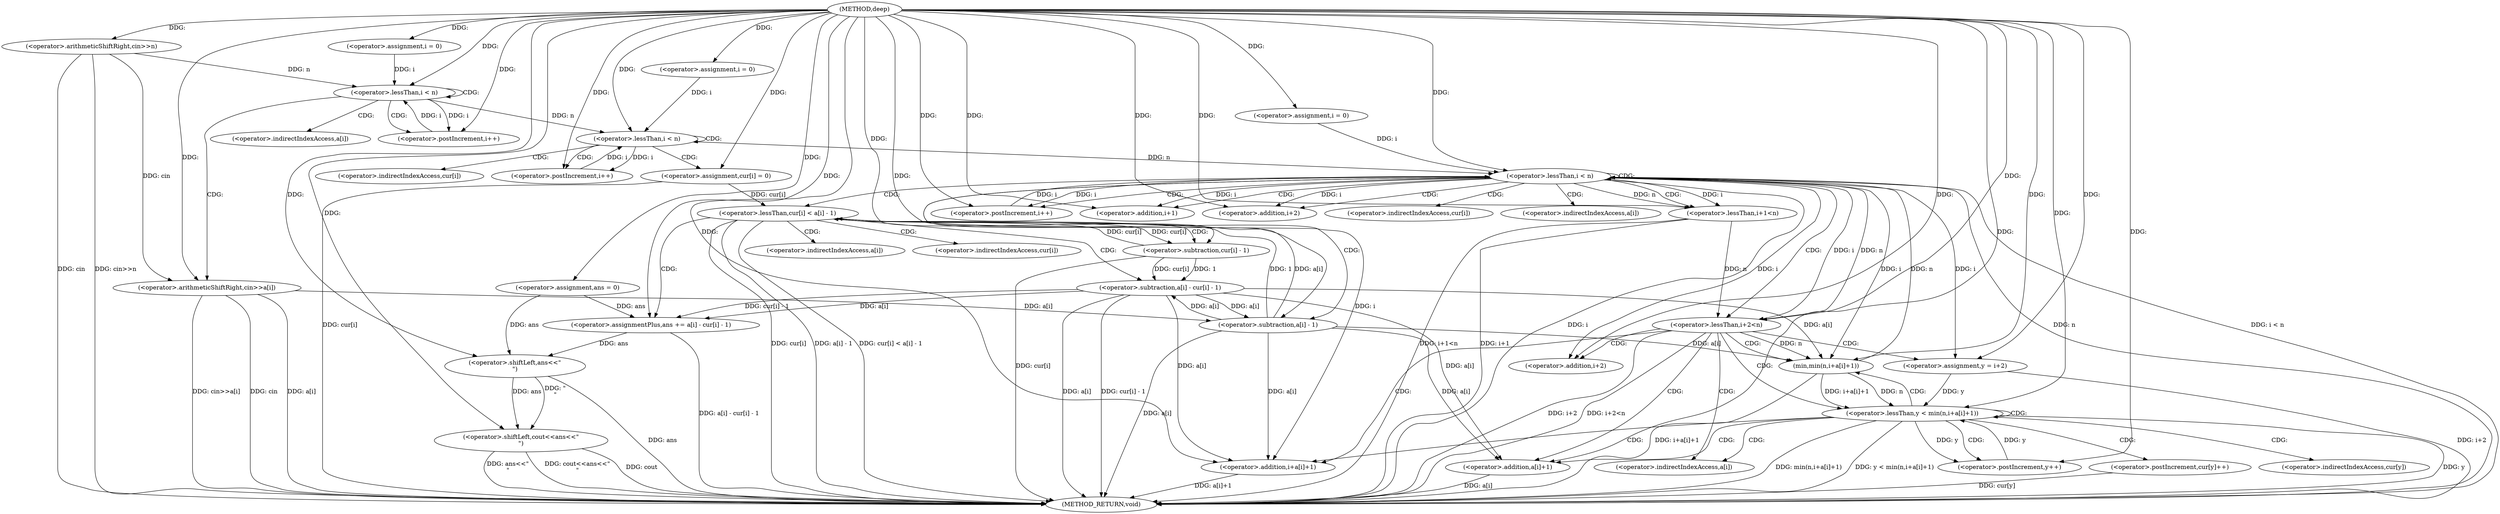 digraph "deep" {  
"1000102" [label = "(METHOD,deep)" ]
"1000222" [label = "(METHOD_RETURN,void)" ]
"1000105" [label = "(<operator>.arithmeticShiftRight,cin>>n)" ]
"1000127" [label = "(<operator>.assignment,ans = 0)" ]
"1000217" [label = "(<operator>.shiftLeft,cout<<ans<<\"\n\")" ]
"1000111" [label = "(<operator>.assignment,i = 0)" ]
"1000114" [label = "(<operator>.lessThan,i < n)" ]
"1000117" [label = "(<operator>.postIncrement,i++)" ]
"1000132" [label = "(<operator>.assignment,i = 0)" ]
"1000135" [label = "(<operator>.lessThan,i < n)" ]
"1000138" [label = "(<operator>.postIncrement,i++)" ]
"1000148" [label = "(<operator>.assignment,i = 0)" ]
"1000151" [label = "(<operator>.lessThan,i < n)" ]
"1000154" [label = "(<operator>.postIncrement,i++)" ]
"1000120" [label = "(<operator>.arithmeticShiftRight,cin>>a[i])" ]
"1000141" [label = "(<operator>.assignment,cur[i] = 0)" ]
"1000219" [label = "(<operator>.shiftLeft,ans<<\"\n\")" ]
"1000158" [label = "(<operator>.lessThan,cur[i] < a[i] - 1)" ]
"1000180" [label = "(<operator>.lessThan,i+1<n)" ]
"1000186" [label = "(<operator>.lessThan,i+2<n)" ]
"1000168" [label = "(<operator>.assignmentPlus,ans += a[i] - cur[i] - 1)" ]
"1000162" [label = "(<operator>.subtraction,a[i] - 1)" ]
"1000181" [label = "(<operator>.addition,i+1)" ]
"1000187" [label = "(<operator>.addition,i+2)" ]
"1000194" [label = "(<operator>.assignment,y = i+2)" ]
"1000199" [label = "(<operator>.lessThan,y < min(n,i+a[i]+1))" ]
"1000210" [label = "(<operator>.postIncrement,y++)" ]
"1000170" [label = "(<operator>.subtraction,a[i] - cur[i] - 1)" ]
"1000213" [label = "(<operator>.postIncrement,cur[y]++)" ]
"1000174" [label = "(<operator>.subtraction,cur[i] - 1)" ]
"1000196" [label = "(<operator>.addition,i+2)" ]
"1000201" [label = "(min,min(n,i+a[i]+1))" ]
"1000203" [label = "(<operator>.addition,i+a[i]+1)" ]
"1000205" [label = "(<operator>.addition,a[i]+1)" ]
"1000122" [label = "(<operator>.indirectIndexAccess,a[i])" ]
"1000142" [label = "(<operator>.indirectIndexAccess,cur[i])" ]
"1000159" [label = "(<operator>.indirectIndexAccess,cur[i])" ]
"1000163" [label = "(<operator>.indirectIndexAccess,a[i])" ]
"1000171" [label = "(<operator>.indirectIndexAccess,a[i])" ]
"1000175" [label = "(<operator>.indirectIndexAccess,cur[i])" ]
"1000214" [label = "(<operator>.indirectIndexAccess,cur[y])" ]
"1000206" [label = "(<operator>.indirectIndexAccess,a[i])" ]
  "1000105" -> "1000222"  [ label = "DDG: cin"] 
  "1000105" -> "1000222"  [ label = "DDG: cin>>n"] 
  "1000151" -> "1000222"  [ label = "DDG: i"] 
  "1000151" -> "1000222"  [ label = "DDG: n"] 
  "1000151" -> "1000222"  [ label = "DDG: i < n"] 
  "1000219" -> "1000222"  [ label = "DDG: ans"] 
  "1000217" -> "1000222"  [ label = "DDG: ans<<\"\n\""] 
  "1000217" -> "1000222"  [ label = "DDG: cout<<ans<<\"\n\""] 
  "1000158" -> "1000222"  [ label = "DDG: cur[i]"] 
  "1000162" -> "1000222"  [ label = "DDG: a[i]"] 
  "1000158" -> "1000222"  [ label = "DDG: a[i] - 1"] 
  "1000158" -> "1000222"  [ label = "DDG: cur[i] < a[i] - 1"] 
  "1000170" -> "1000222"  [ label = "DDG: a[i]"] 
  "1000174" -> "1000222"  [ label = "DDG: cur[i]"] 
  "1000170" -> "1000222"  [ label = "DDG: cur[i] - 1"] 
  "1000168" -> "1000222"  [ label = "DDG: a[i] - cur[i] - 1"] 
  "1000180" -> "1000222"  [ label = "DDG: i+1"] 
  "1000180" -> "1000222"  [ label = "DDG: i+1<n"] 
  "1000186" -> "1000222"  [ label = "DDG: i+2"] 
  "1000186" -> "1000222"  [ label = "DDG: i+2<n"] 
  "1000194" -> "1000222"  [ label = "DDG: i+2"] 
  "1000199" -> "1000222"  [ label = "DDG: y"] 
  "1000205" -> "1000222"  [ label = "DDG: a[i]"] 
  "1000203" -> "1000222"  [ label = "DDG: a[i]+1"] 
  "1000201" -> "1000222"  [ label = "DDG: i+a[i]+1"] 
  "1000199" -> "1000222"  [ label = "DDG: min(n,i+a[i]+1)"] 
  "1000199" -> "1000222"  [ label = "DDG: y < min(n,i+a[i]+1)"] 
  "1000213" -> "1000222"  [ label = "DDG: cur[y]"] 
  "1000141" -> "1000222"  [ label = "DDG: cur[i]"] 
  "1000120" -> "1000222"  [ label = "DDG: cin"] 
  "1000120" -> "1000222"  [ label = "DDG: a[i]"] 
  "1000120" -> "1000222"  [ label = "DDG: cin>>a[i]"] 
  "1000217" -> "1000222"  [ label = "DDG: cout"] 
  "1000102" -> "1000127"  [ label = "DDG: "] 
  "1000102" -> "1000105"  [ label = "DDG: "] 
  "1000102" -> "1000111"  [ label = "DDG: "] 
  "1000102" -> "1000132"  [ label = "DDG: "] 
  "1000102" -> "1000148"  [ label = "DDG: "] 
  "1000102" -> "1000217"  [ label = "DDG: "] 
  "1000219" -> "1000217"  [ label = "DDG: ans"] 
  "1000219" -> "1000217"  [ label = "DDG: \"\n\""] 
  "1000111" -> "1000114"  [ label = "DDG: i"] 
  "1000117" -> "1000114"  [ label = "DDG: i"] 
  "1000102" -> "1000114"  [ label = "DDG: "] 
  "1000105" -> "1000114"  [ label = "DDG: n"] 
  "1000114" -> "1000117"  [ label = "DDG: i"] 
  "1000102" -> "1000117"  [ label = "DDG: "] 
  "1000132" -> "1000135"  [ label = "DDG: i"] 
  "1000138" -> "1000135"  [ label = "DDG: i"] 
  "1000102" -> "1000135"  [ label = "DDG: "] 
  "1000114" -> "1000135"  [ label = "DDG: n"] 
  "1000135" -> "1000138"  [ label = "DDG: i"] 
  "1000102" -> "1000138"  [ label = "DDG: "] 
  "1000102" -> "1000141"  [ label = "DDG: "] 
  "1000148" -> "1000151"  [ label = "DDG: i"] 
  "1000154" -> "1000151"  [ label = "DDG: i"] 
  "1000102" -> "1000151"  [ label = "DDG: "] 
  "1000135" -> "1000151"  [ label = "DDG: n"] 
  "1000186" -> "1000151"  [ label = "DDG: n"] 
  "1000201" -> "1000151"  [ label = "DDG: n"] 
  "1000102" -> "1000154"  [ label = "DDG: "] 
  "1000151" -> "1000154"  [ label = "DDG: i"] 
  "1000127" -> "1000219"  [ label = "DDG: ans"] 
  "1000168" -> "1000219"  [ label = "DDG: ans"] 
  "1000102" -> "1000219"  [ label = "DDG: "] 
  "1000105" -> "1000120"  [ label = "DDG: cin"] 
  "1000102" -> "1000120"  [ label = "DDG: "] 
  "1000174" -> "1000158"  [ label = "DDG: cur[i]"] 
  "1000141" -> "1000158"  [ label = "DDG: cur[i]"] 
  "1000162" -> "1000158"  [ label = "DDG: a[i]"] 
  "1000162" -> "1000158"  [ label = "DDG: 1"] 
  "1000170" -> "1000168"  [ label = "DDG: a[i]"] 
  "1000170" -> "1000168"  [ label = "DDG: cur[i] - 1"] 
  "1000151" -> "1000180"  [ label = "DDG: i"] 
  "1000102" -> "1000180"  [ label = "DDG: "] 
  "1000151" -> "1000180"  [ label = "DDG: n"] 
  "1000102" -> "1000186"  [ label = "DDG: "] 
  "1000151" -> "1000186"  [ label = "DDG: i"] 
  "1000180" -> "1000186"  [ label = "DDG: n"] 
  "1000170" -> "1000162"  [ label = "DDG: a[i]"] 
  "1000120" -> "1000162"  [ label = "DDG: a[i]"] 
  "1000102" -> "1000162"  [ label = "DDG: "] 
  "1000127" -> "1000168"  [ label = "DDG: ans"] 
  "1000102" -> "1000168"  [ label = "DDG: "] 
  "1000151" -> "1000181"  [ label = "DDG: i"] 
  "1000102" -> "1000181"  [ label = "DDG: "] 
  "1000102" -> "1000187"  [ label = "DDG: "] 
  "1000151" -> "1000187"  [ label = "DDG: i"] 
  "1000102" -> "1000194"  [ label = "DDG: "] 
  "1000151" -> "1000194"  [ label = "DDG: i"] 
  "1000162" -> "1000170"  [ label = "DDG: a[i]"] 
  "1000174" -> "1000170"  [ label = "DDG: 1"] 
  "1000174" -> "1000170"  [ label = "DDG: cur[i]"] 
  "1000194" -> "1000199"  [ label = "DDG: y"] 
  "1000210" -> "1000199"  [ label = "DDG: y"] 
  "1000102" -> "1000199"  [ label = "DDG: "] 
  "1000201" -> "1000199"  [ label = "DDG: n"] 
  "1000201" -> "1000199"  [ label = "DDG: i+a[i]+1"] 
  "1000199" -> "1000210"  [ label = "DDG: y"] 
  "1000102" -> "1000210"  [ label = "DDG: "] 
  "1000158" -> "1000174"  [ label = "DDG: cur[i]"] 
  "1000102" -> "1000174"  [ label = "DDG: "] 
  "1000102" -> "1000196"  [ label = "DDG: "] 
  "1000151" -> "1000196"  [ label = "DDG: i"] 
  "1000186" -> "1000201"  [ label = "DDG: n"] 
  "1000102" -> "1000201"  [ label = "DDG: "] 
  "1000162" -> "1000201"  [ label = "DDG: a[i]"] 
  "1000170" -> "1000201"  [ label = "DDG: a[i]"] 
  "1000151" -> "1000201"  [ label = "DDG: i"] 
  "1000102" -> "1000203"  [ label = "DDG: "] 
  "1000151" -> "1000203"  [ label = "DDG: i"] 
  "1000162" -> "1000203"  [ label = "DDG: a[i]"] 
  "1000170" -> "1000203"  [ label = "DDG: a[i]"] 
  "1000162" -> "1000205"  [ label = "DDG: a[i]"] 
  "1000170" -> "1000205"  [ label = "DDG: a[i]"] 
  "1000102" -> "1000205"  [ label = "DDG: "] 
  "1000114" -> "1000117"  [ label = "CDG: "] 
  "1000114" -> "1000114"  [ label = "CDG: "] 
  "1000114" -> "1000122"  [ label = "CDG: "] 
  "1000114" -> "1000120"  [ label = "CDG: "] 
  "1000135" -> "1000142"  [ label = "CDG: "] 
  "1000135" -> "1000141"  [ label = "CDG: "] 
  "1000135" -> "1000135"  [ label = "CDG: "] 
  "1000135" -> "1000138"  [ label = "CDG: "] 
  "1000151" -> "1000186"  [ label = "CDG: "] 
  "1000151" -> "1000180"  [ label = "CDG: "] 
  "1000151" -> "1000163"  [ label = "CDG: "] 
  "1000151" -> "1000159"  [ label = "CDG: "] 
  "1000151" -> "1000158"  [ label = "CDG: "] 
  "1000151" -> "1000154"  [ label = "CDG: "] 
  "1000151" -> "1000151"  [ label = "CDG: "] 
  "1000151" -> "1000162"  [ label = "CDG: "] 
  "1000151" -> "1000187"  [ label = "CDG: "] 
  "1000151" -> "1000181"  [ label = "CDG: "] 
  "1000158" -> "1000174"  [ label = "CDG: "] 
  "1000158" -> "1000168"  [ label = "CDG: "] 
  "1000158" -> "1000175"  [ label = "CDG: "] 
  "1000158" -> "1000170"  [ label = "CDG: "] 
  "1000158" -> "1000171"  [ label = "CDG: "] 
  "1000186" -> "1000199"  [ label = "CDG: "] 
  "1000186" -> "1000196"  [ label = "CDG: "] 
  "1000186" -> "1000206"  [ label = "CDG: "] 
  "1000186" -> "1000203"  [ label = "CDG: "] 
  "1000186" -> "1000205"  [ label = "CDG: "] 
  "1000186" -> "1000201"  [ label = "CDG: "] 
  "1000186" -> "1000194"  [ label = "CDG: "] 
  "1000199" -> "1000199"  [ label = "CDG: "] 
  "1000199" -> "1000213"  [ label = "CDG: "] 
  "1000199" -> "1000210"  [ label = "CDG: "] 
  "1000199" -> "1000206"  [ label = "CDG: "] 
  "1000199" -> "1000203"  [ label = "CDG: "] 
  "1000199" -> "1000214"  [ label = "CDG: "] 
  "1000199" -> "1000205"  [ label = "CDG: "] 
  "1000199" -> "1000201"  [ label = "CDG: "] 
}

